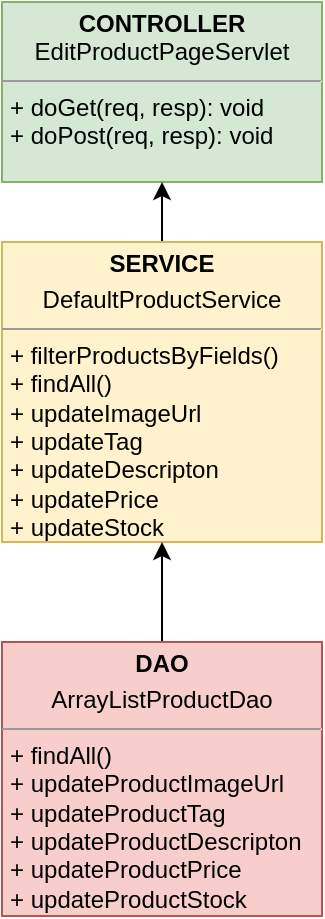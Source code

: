<mxfile version="13.9.9" type="device"><diagram name="Page-1" id="e7e014a7-5840-1c2e-5031-d8a46d1fe8dd"><mxGraphModel dx="1176" dy="588" grid="1" gridSize="10" guides="1" tooltips="1" connect="1" arrows="1" fold="1" page="1" pageScale="1" pageWidth="1169" pageHeight="826" background="#ffffff" math="0" shadow="0"><root><mxCell id="0"/><mxCell id="1" parent="0"/><mxCell id="S8dy3hHdzCW3VUF-SWvY-43" value="&lt;p style=&quot;margin: 0px ; margin-top: 4px ; text-align: center&quot;&gt;&lt;b&gt;CONTROLLER&lt;/b&gt;&lt;br&gt;EditProductPageServlet&lt;/p&gt;&lt;hr size=&quot;1&quot;&gt;&lt;p style=&quot;margin: 0px ; margin-left: 4px&quot;&gt;+ doGet(req, resp): void&lt;/p&gt;&lt;p style=&quot;margin: 0px ; margin-left: 4px&quot;&gt;+ doPost(req, resp): void&lt;br&gt;&lt;/p&gt;" style="verticalAlign=top;align=left;overflow=fill;fontSize=12;fontFamily=Helvetica;html=1;fillColor=#d5e8d4;strokeColor=#82b366;" vertex="1" parent="1"><mxGeometry x="490" y="180" width="160" height="90" as="geometry"/></mxCell><mxCell id="S8dy3hHdzCW3VUF-SWvY-46" style="edgeStyle=orthogonalEdgeStyle;rounded=0;orthogonalLoop=1;jettySize=auto;html=1;exitX=0.5;exitY=0;exitDx=0;exitDy=0;entryX=0.5;entryY=1;entryDx=0;entryDy=0;" edge="1" parent="1" source="S8dy3hHdzCW3VUF-SWvY-44" target="S8dy3hHdzCW3VUF-SWvY-43"><mxGeometry relative="1" as="geometry"/></mxCell><mxCell id="S8dy3hHdzCW3VUF-SWvY-44" value="&lt;p style=&quot;margin: 0px ; margin-top: 4px ; text-align: center&quot;&gt;&lt;b&gt;SERVICE&lt;/b&gt;&lt;/p&gt;&lt;p style=&quot;margin: 0px ; margin-top: 4px ; text-align: center&quot;&gt;DefaultProductService&lt;/p&gt;&lt;hr size=&quot;1&quot;&gt;&lt;p style=&quot;margin: 0px ; margin-left: 4px&quot;&gt;+ filterProductsByFields()&lt;/p&gt;&lt;p style=&quot;margin: 0px ; margin-left: 4px&quot;&gt;+ findAll()&lt;/p&gt;&lt;p style=&quot;margin: 0px ; margin-left: 4px&quot;&gt;+ updateImageUrl&lt;/p&gt;&lt;p style=&quot;margin: 0px ; margin-left: 4px&quot;&gt;+ updateTag&lt;/p&gt;&lt;p style=&quot;margin: 0px ; margin-left: 4px&quot;&gt;+ updateDescripton&lt;/p&gt;&lt;p style=&quot;margin: 0px ; margin-left: 4px&quot;&gt;+ updatePrice&lt;/p&gt;&lt;p style=&quot;margin: 0px ; margin-left: 4px&quot;&gt;+ updateStock&lt;/p&gt;&lt;p style=&quot;margin: 0px ; margin-left: 4px&quot;&gt;&lt;br&gt;&lt;/p&gt;" style="verticalAlign=top;align=left;overflow=fill;fontSize=12;fontFamily=Helvetica;html=1;fillColor=#fff2cc;strokeColor=#d6b656;" vertex="1" parent="1"><mxGeometry x="490" y="300" width="160" height="150" as="geometry"/></mxCell><mxCell id="S8dy3hHdzCW3VUF-SWvY-47" style="edgeStyle=orthogonalEdgeStyle;rounded=0;orthogonalLoop=1;jettySize=auto;html=1;exitX=0.5;exitY=0;exitDx=0;exitDy=0;" edge="1" parent="1" source="S8dy3hHdzCW3VUF-SWvY-45" target="S8dy3hHdzCW3VUF-SWvY-44"><mxGeometry relative="1" as="geometry"/></mxCell><mxCell id="S8dy3hHdzCW3VUF-SWvY-45" value="&lt;p style=&quot;margin: 0px ; margin-top: 4px ; text-align: center&quot;&gt;&lt;b&gt;DAO&lt;/b&gt;&lt;/p&gt;&lt;p style=&quot;margin: 0px ; margin-top: 4px ; text-align: center&quot;&gt;ArrayListProductDao&lt;/p&gt;&lt;hr size=&quot;1&quot;&gt;&lt;p style=&quot;margin: 0px 0px 0px 4px&quot;&gt;+ findAll()&lt;/p&gt;&lt;p style=&quot;margin: 0px 0px 0px 4px&quot;&gt;+ updateProductImageUrl&lt;/p&gt;&lt;p style=&quot;margin: 0px 0px 0px 4px&quot;&gt;+ updateProductTag&lt;/p&gt;&lt;p style=&quot;margin: 0px 0px 0px 4px&quot;&gt;+ updateProductDescripton&lt;/p&gt;&lt;p style=&quot;margin: 0px 0px 0px 4px&quot;&gt;+ updateProductPrice&lt;/p&gt;&lt;p style=&quot;margin: 0px 0px 0px 4px&quot;&gt;+ updateProductStock&lt;/p&gt;" style="verticalAlign=top;align=left;overflow=fill;fontSize=12;fontFamily=Helvetica;html=1;fillColor=#f8cecc;strokeColor=#b85450;" vertex="1" parent="1"><mxGeometry x="490" y="500" width="160" height="137" as="geometry"/></mxCell></root></mxGraphModel></diagram></mxfile>